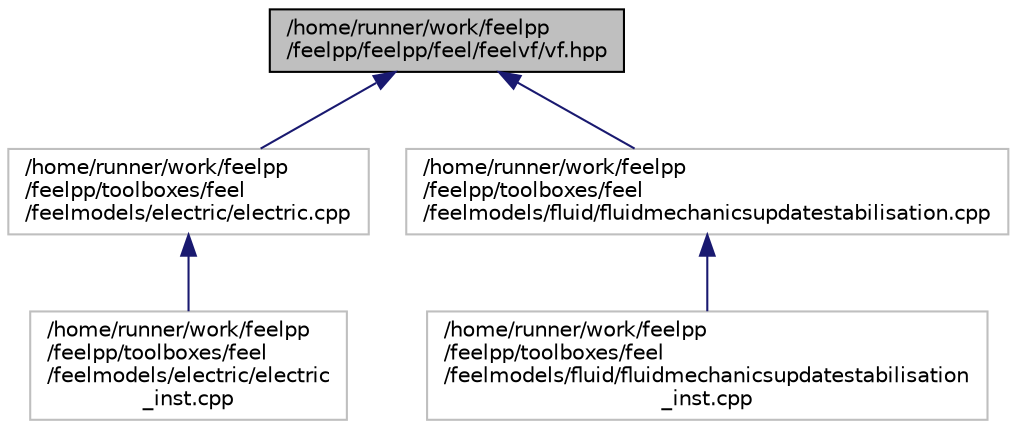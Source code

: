 digraph "/home/runner/work/feelpp/feelpp/feelpp/feel/feelvf/vf.hpp"
{
 // LATEX_PDF_SIZE
  edge [fontname="Helvetica",fontsize="10",labelfontname="Helvetica",labelfontsize="10"];
  node [fontname="Helvetica",fontsize="10",shape=record];
  Node1 [label="/home/runner/work/feelpp\l/feelpp/feelpp/feel/feelvf/vf.hpp",height=0.2,width=0.4,color="black", fillcolor="grey75", style="filled", fontcolor="black",tooltip=" "];
  Node1 -> Node2 [dir="back",color="midnightblue",fontsize="10",style="solid",fontname="Helvetica"];
  Node2 [label="/home/runner/work/feelpp\l/feelpp/toolboxes/feel\l/feelmodels/electric/electric.cpp",height=0.2,width=0.4,color="grey75", fillcolor="white", style="filled",tooltip=" "];
  Node2 -> Node3 [dir="back",color="midnightblue",fontsize="10",style="solid",fontname="Helvetica"];
  Node3 [label="/home/runner/work/feelpp\l/feelpp/toolboxes/feel\l/feelmodels/electric/electric\l_inst.cpp",height=0.2,width=0.4,color="grey75", fillcolor="white", style="filled",tooltip=" "];
  Node1 -> Node4 [dir="back",color="midnightblue",fontsize="10",style="solid",fontname="Helvetica"];
  Node4 [label="/home/runner/work/feelpp\l/feelpp/toolboxes/feel\l/feelmodels/fluid/fluidmechanicsupdatestabilisation.cpp",height=0.2,width=0.4,color="grey75", fillcolor="white", style="filled",tooltip=" "];
  Node4 -> Node5 [dir="back",color="midnightblue",fontsize="10",style="solid",fontname="Helvetica"];
  Node5 [label="/home/runner/work/feelpp\l/feelpp/toolboxes/feel\l/feelmodels/fluid/fluidmechanicsupdatestabilisation\l_inst.cpp",height=0.2,width=0.4,color="grey75", fillcolor="white", style="filled",tooltip=" "];
}
